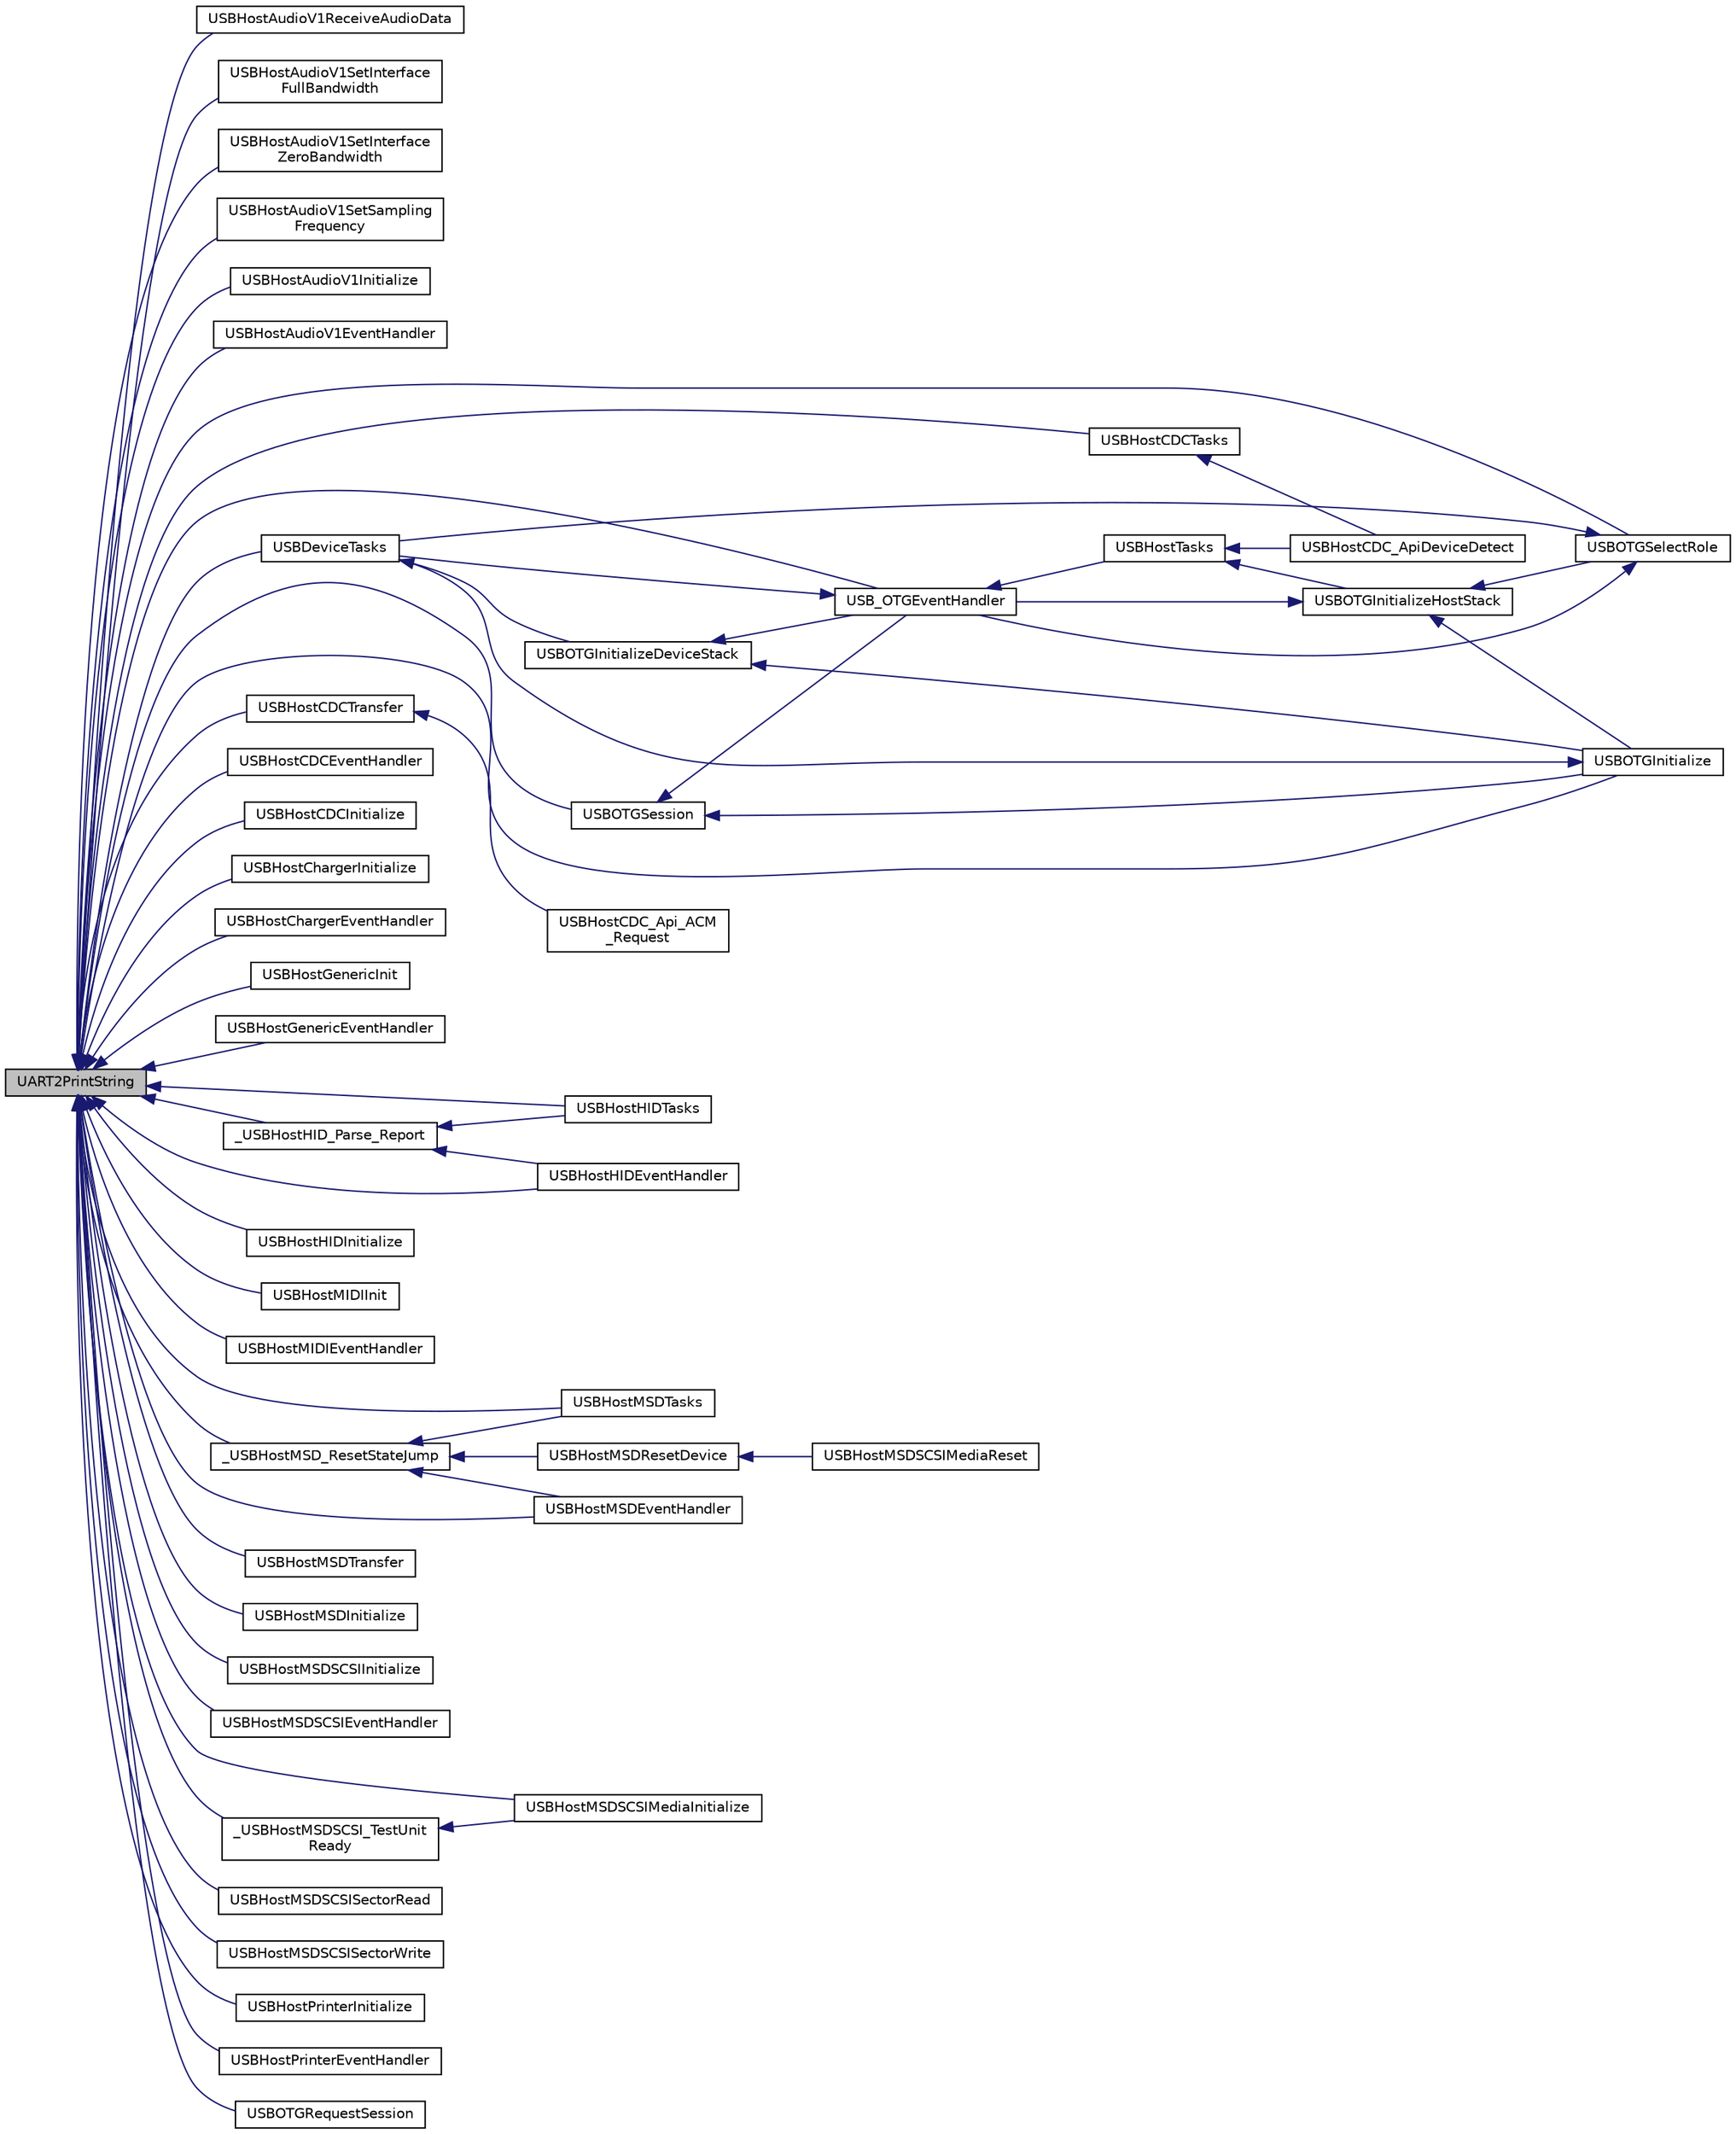 digraph "UART2PrintString"
{
  edge [fontname="Helvetica",fontsize="10",labelfontname="Helvetica",labelfontsize="10"];
  node [fontname="Helvetica",fontsize="10",shape=record];
  rankdir="LR";
  Node1 [label="UART2PrintString",height=0.2,width=0.4,color="black", fillcolor="grey75", style="filled", fontcolor="black"];
  Node1 -> Node2 [dir="back",color="midnightblue",fontsize="10",style="solid"];
  Node2 [label="USBHostAudioV1ReceiveAudioData",height=0.2,width=0.4,color="black", fillcolor="white", style="filled",URL="$usb__host__audio__v1_8c.html#a7e8225c49c425f01d701bfc19def1d6d"];
  Node1 -> Node3 [dir="back",color="midnightblue",fontsize="10",style="solid"];
  Node3 [label="USBHostAudioV1SetInterface\lFullBandwidth",height=0.2,width=0.4,color="black", fillcolor="white", style="filled",URL="$usb__host__audio__v1_8c.html#a36b0b9dacba16ed6814e80bb7d1b28fb"];
  Node1 -> Node4 [dir="back",color="midnightblue",fontsize="10",style="solid"];
  Node4 [label="USBHostAudioV1SetInterface\lZeroBandwidth",height=0.2,width=0.4,color="black", fillcolor="white", style="filled",URL="$usb__host__audio__v1_8c.html#ae4fcdb5b497fe8a416d7b791ea44aa37"];
  Node1 -> Node5 [dir="back",color="midnightblue",fontsize="10",style="solid"];
  Node5 [label="USBHostAudioV1SetSampling\lFrequency",height=0.2,width=0.4,color="black", fillcolor="white", style="filled",URL="$usb__host__audio__v1_8c.html#aba866ef9d87f8a178e3b4814ebee7c06"];
  Node1 -> Node6 [dir="back",color="midnightblue",fontsize="10",style="solid"];
  Node6 [label="USBHostAudioV1Initialize",height=0.2,width=0.4,color="black", fillcolor="white", style="filled",URL="$usb__host__audio__v1_8c.html#a49268d7d051fdd76019281a5989779ad"];
  Node1 -> Node7 [dir="back",color="midnightblue",fontsize="10",style="solid"];
  Node7 [label="USBHostAudioV1EventHandler",height=0.2,width=0.4,color="black", fillcolor="white", style="filled",URL="$usb__host__audio__v1_8c.html#ad0561733bbc8aa75b2f492b6e94306f0"];
  Node1 -> Node8 [dir="back",color="midnightblue",fontsize="10",style="solid"];
  Node8 [label="USBHostCDCTasks",height=0.2,width=0.4,color="black", fillcolor="white", style="filled",URL="$usb__host__cdc_8c.html#a6e595b04dc00545e596306e7f4b3fa3d"];
  Node8 -> Node9 [dir="back",color="midnightblue",fontsize="10",style="solid"];
  Node9 [label="USBHostCDC_ApiDeviceDetect",height=0.2,width=0.4,color="black", fillcolor="white", style="filled",URL="$usb__host__cdc__interface_8c.html#aebb742aa385542e9b8163cea4f7604fc"];
  Node1 -> Node10 [dir="back",color="midnightblue",fontsize="10",style="solid"];
  Node10 [label="USBHostCDCTransfer",height=0.2,width=0.4,color="black", fillcolor="white", style="filled",URL="$usb__host__cdc_8c.html#afaeafef25dcd0f4c8e3584fa8e89cd43"];
  Node10 -> Node11 [dir="back",color="midnightblue",fontsize="10",style="solid"];
  Node11 [label="USBHostCDC_Api_ACM\l_Request",height=0.2,width=0.4,color="black", fillcolor="white", style="filled",URL="$usb__host__cdc__interface_8c.html#aa8e1f0f1a5f435e164ce2ee047c2adb5"];
  Node1 -> Node12 [dir="back",color="midnightblue",fontsize="10",style="solid"];
  Node12 [label="USBHostCDCEventHandler",height=0.2,width=0.4,color="black", fillcolor="white", style="filled",URL="$usb__host__cdc_8c.html#ae649881c3336ca01be846a3edc875946"];
  Node1 -> Node13 [dir="back",color="midnightblue",fontsize="10",style="solid"];
  Node13 [label="USBHostCDCInitialize",height=0.2,width=0.4,color="black", fillcolor="white", style="filled",URL="$usb__host__cdc_8c.html#a2891ef7047136f99fb381a85624fcdb8"];
  Node1 -> Node14 [dir="back",color="midnightblue",fontsize="10",style="solid"];
  Node14 [label="USBHostChargerInitialize",height=0.2,width=0.4,color="black", fillcolor="white", style="filled",URL="$usb__host__charger_8c.html#a0efb2c1bc0f7ddb0c32149c401d8f506"];
  Node1 -> Node15 [dir="back",color="midnightblue",fontsize="10",style="solid"];
  Node15 [label="USBHostChargerEventHandler",height=0.2,width=0.4,color="black", fillcolor="white", style="filled",URL="$usb__host__charger_8c.html#abc3228ca8fd62b202f1aa62381cb528b"];
  Node1 -> Node16 [dir="back",color="midnightblue",fontsize="10",style="solid"];
  Node16 [label="USBHostGenericInit",height=0.2,width=0.4,color="black", fillcolor="white", style="filled",URL="$usb__host__generic_8c.html#a50f2b1039d611d9004a974cfb0cc25f6"];
  Node1 -> Node17 [dir="back",color="midnightblue",fontsize="10",style="solid"];
  Node17 [label="USBHostGenericEventHandler",height=0.2,width=0.4,color="black", fillcolor="white", style="filled",URL="$usb__host__generic_8c.html#ab6793d6131600ac70dcd090a174b05a6"];
  Node1 -> Node18 [dir="back",color="midnightblue",fontsize="10",style="solid"];
  Node18 [label="USBHostHIDTasks",height=0.2,width=0.4,color="black", fillcolor="white", style="filled",URL="$usb__host__hid_8c.html#a7339c9ce88c387efd28375603415b491"];
  Node1 -> Node19 [dir="back",color="midnightblue",fontsize="10",style="solid"];
  Node19 [label="USBHostHIDEventHandler",height=0.2,width=0.4,color="black", fillcolor="white", style="filled",URL="$usb__host__hid_8c.html#a335c24d86278a16d7b5a04a4bec190e5"];
  Node1 -> Node20 [dir="back",color="midnightblue",fontsize="10",style="solid"];
  Node20 [label="USBHostHIDInitialize",height=0.2,width=0.4,color="black", fillcolor="white", style="filled",URL="$usb__host__hid_8c.html#aaadc9ad61bd781fd1bceb5b2b09c5d11"];
  Node1 -> Node21 [dir="back",color="midnightblue",fontsize="10",style="solid"];
  Node21 [label="_USBHostHID_Parse_Report",height=0.2,width=0.4,color="black", fillcolor="white", style="filled",URL="$usb__host__hid__parser_8c.html#a751d1894f6255eceaf88d42685fe22df"];
  Node21 -> Node18 [dir="back",color="midnightblue",fontsize="10",style="solid"];
  Node21 -> Node19 [dir="back",color="midnightblue",fontsize="10",style="solid"];
  Node1 -> Node22 [dir="back",color="midnightblue",fontsize="10",style="solid"];
  Node22 [label="USBHostMIDIInit",height=0.2,width=0.4,color="black", fillcolor="white", style="filled",URL="$usb__host__midi_8c.html#a2f956e35e63ed6de41ec41757fef067a"];
  Node1 -> Node23 [dir="back",color="midnightblue",fontsize="10",style="solid"];
  Node23 [label="USBHostMIDIEventHandler",height=0.2,width=0.4,color="black", fillcolor="white", style="filled",URL="$usb__host__midi_8c.html#a854130c359b51285f7a3e08525a56f10"];
  Node1 -> Node24 [dir="back",color="midnightblue",fontsize="10",style="solid"];
  Node24 [label="USBHostMSDTasks",height=0.2,width=0.4,color="black", fillcolor="white", style="filled",URL="$usb__host__msd_8c.html#aa41223ae18108ca0d663875f47a3ae37"];
  Node1 -> Node25 [dir="back",color="midnightblue",fontsize="10",style="solid"];
  Node25 [label="USBHostMSDTransfer",height=0.2,width=0.4,color="black", fillcolor="white", style="filled",URL="$usb__host__msd_8c.html#a609b0f6a6da6ce032bdb5131e45cc304"];
  Node1 -> Node26 [dir="back",color="midnightblue",fontsize="10",style="solid"];
  Node26 [label="USBHostMSDInitialize",height=0.2,width=0.4,color="black", fillcolor="white", style="filled",URL="$usb__host__msd_8c.html#abbaac4652a1a79fa87704d2474673d6a"];
  Node1 -> Node27 [dir="back",color="midnightblue",fontsize="10",style="solid"];
  Node27 [label="USBHostMSDEventHandler",height=0.2,width=0.4,color="black", fillcolor="white", style="filled",URL="$usb__host__msd_8c.html#a694dc670eeeba6b473c1bf3ab5ec1fd8"];
  Node1 -> Node28 [dir="back",color="midnightblue",fontsize="10",style="solid"];
  Node28 [label="_USBHostMSD_ResetStateJump",height=0.2,width=0.4,color="black", fillcolor="white", style="filled",URL="$usb__host__msd_8c.html#acbd0bfa9f919bb3373ddda4e0ab7471c"];
  Node28 -> Node29 [dir="back",color="midnightblue",fontsize="10",style="solid"];
  Node29 [label="USBHostMSDResetDevice",height=0.2,width=0.4,color="black", fillcolor="white", style="filled",URL="$usb__host__msd_8c.html#a471f34a41f04869f8f32209c086729d7"];
  Node29 -> Node30 [dir="back",color="midnightblue",fontsize="10",style="solid"];
  Node30 [label="USBHostMSDSCSIMediaReset",height=0.2,width=0.4,color="black", fillcolor="white", style="filled",URL="$usb__host__msd__scsi_8c.html#accbed29f0f0ddcc1fc0a8af39f8c1fc3"];
  Node28 -> Node24 [dir="back",color="midnightblue",fontsize="10",style="solid"];
  Node28 -> Node27 [dir="back",color="midnightblue",fontsize="10",style="solid"];
  Node1 -> Node31 [dir="back",color="midnightblue",fontsize="10",style="solid"];
  Node31 [label="USBHostMSDSCSIInitialize",height=0.2,width=0.4,color="black", fillcolor="white", style="filled",URL="$usb__host__msd__scsi_8c.html#a024a5b337f32ca13ae6495e26116efd8"];
  Node1 -> Node32 [dir="back",color="midnightblue",fontsize="10",style="solid"];
  Node32 [label="USBHostMSDSCSIEventHandler",height=0.2,width=0.4,color="black", fillcolor="white", style="filled",URL="$usb__host__msd__scsi_8c.html#af5e1dffb6efb1a7a72ce3e2db06f9218"];
  Node1 -> Node33 [dir="back",color="midnightblue",fontsize="10",style="solid"];
  Node33 [label="USBHostMSDSCSIMediaInitialize",height=0.2,width=0.4,color="black", fillcolor="white", style="filled",URL="$usb__host__msd__scsi_8c.html#aac13cd808cbcb04924726ee15fa04e06"];
  Node1 -> Node34 [dir="back",color="midnightblue",fontsize="10",style="solid"];
  Node34 [label="USBHostMSDSCSISectorRead",height=0.2,width=0.4,color="black", fillcolor="white", style="filled",URL="$usb__host__msd__scsi_8c.html#a92e2c21c51d1130da948cde172bd4f01"];
  Node1 -> Node35 [dir="back",color="midnightblue",fontsize="10",style="solid"];
  Node35 [label="USBHostMSDSCSISectorWrite",height=0.2,width=0.4,color="black", fillcolor="white", style="filled",URL="$usb__host__msd__scsi_8c.html#afaa3df8cd0d59961feefbb4a627c1338"];
  Node1 -> Node36 [dir="back",color="midnightblue",fontsize="10",style="solid"];
  Node36 [label="_USBHostMSDSCSI_TestUnit\lReady",height=0.2,width=0.4,color="black", fillcolor="white", style="filled",URL="$usb__host__msd__scsi_8c.html#a1b63183d5e6748616592844f2bdece15"];
  Node36 -> Node33 [dir="back",color="midnightblue",fontsize="10",style="solid"];
  Node1 -> Node37 [dir="back",color="midnightblue",fontsize="10",style="solid"];
  Node37 [label="USBHostPrinterInitialize",height=0.2,width=0.4,color="black", fillcolor="white", style="filled",URL="$usb__host__printer_8c.html#a7c2c11f9c18453fff06b06533ac59f97"];
  Node1 -> Node38 [dir="back",color="midnightblue",fontsize="10",style="solid"];
  Node38 [label="USBHostPrinterEventHandler",height=0.2,width=0.4,color="black", fillcolor="white", style="filled",URL="$usb__host__printer_8c.html#a5e1b4daf8b38172c637641f4adff5f4d"];
  Node1 -> Node39 [dir="back",color="midnightblue",fontsize="10",style="solid"];
  Node39 [label="USBDeviceTasks",height=0.2,width=0.4,color="black", fillcolor="white", style="filled",URL="$usb__device_8c.html#af35807553af66eab5b5d459fa13b274e"];
  Node39 -> Node40 [dir="back",color="midnightblue",fontsize="10",style="solid"];
  Node40 [label="USBOTGInitializeDeviceStack",height=0.2,width=0.4,color="black", fillcolor="white", style="filled",URL="$usb__otg_8c.html#a24df6380f3917b867cf25d53dd5216a5"];
  Node40 -> Node41 [dir="back",color="midnightblue",fontsize="10",style="solid"];
  Node41 [label="USBOTGInitialize",height=0.2,width=0.4,color="black", fillcolor="white", style="filled",URL="$usb__otg_8c.html#a1821d7229191e748ee716d497b14e5a2"];
  Node41 -> Node39 [dir="back",color="midnightblue",fontsize="10",style="solid"];
  Node40 -> Node42 [dir="back",color="midnightblue",fontsize="10",style="solid"];
  Node42 [label="USB_OTGEventHandler",height=0.2,width=0.4,color="black", fillcolor="white", style="filled",URL="$usb__otg_8c.html#ac5d1852c92a2364bf541966638962f42"];
  Node42 -> Node39 [dir="back",color="midnightblue",fontsize="10",style="solid"];
  Node42 -> Node43 [dir="back",color="midnightblue",fontsize="10",style="solid"];
  Node43 [label="USBHostTasks",height=0.2,width=0.4,color="black", fillcolor="white", style="filled",URL="$usb__host_8c.html#acc6184ed42d388b3d1a3fbc889c7cd68"];
  Node43 -> Node9 [dir="back",color="midnightblue",fontsize="10",style="solid"];
  Node43 -> Node44 [dir="back",color="midnightblue",fontsize="10",style="solid"];
  Node44 [label="USBOTGInitializeHostStack",height=0.2,width=0.4,color="black", fillcolor="white", style="filled",URL="$usb__otg_8c.html#af98c8bdc0cfbf9860490d6ae5a9d22da"];
  Node44 -> Node41 [dir="back",color="midnightblue",fontsize="10",style="solid"];
  Node44 -> Node45 [dir="back",color="midnightblue",fontsize="10",style="solid"];
  Node45 [label="USBOTGSelectRole",height=0.2,width=0.4,color="black", fillcolor="white", style="filled",URL="$usb__otg_8c.html#a6b7e526fa731f878145d8a05ac1afc02"];
  Node45 -> Node39 [dir="back",color="midnightblue",fontsize="10",style="solid"];
  Node45 -> Node42 [dir="back",color="midnightblue",fontsize="10",style="solid"];
  Node44 -> Node42 [dir="back",color="midnightblue",fontsize="10",style="solid"];
  Node1 -> Node41 [dir="back",color="midnightblue",fontsize="10",style="solid"];
  Node1 -> Node45 [dir="back",color="midnightblue",fontsize="10",style="solid"];
  Node1 -> Node46 [dir="back",color="midnightblue",fontsize="10",style="solid"];
  Node46 [label="USBOTGRequestSession",height=0.2,width=0.4,color="black", fillcolor="white", style="filled",URL="$usb__otg_8c.html#ae49406ca45bfd7bfb8e30a098704c17e"];
  Node1 -> Node47 [dir="back",color="midnightblue",fontsize="10",style="solid"];
  Node47 [label="USBOTGSession",height=0.2,width=0.4,color="black", fillcolor="white", style="filled",URL="$usb__otg_8c.html#a52227c6960c364c50d195616c1aca26e"];
  Node47 -> Node41 [dir="back",color="midnightblue",fontsize="10",style="solid"];
  Node47 -> Node42 [dir="back",color="midnightblue",fontsize="10",style="solid"];
  Node1 -> Node42 [dir="back",color="midnightblue",fontsize="10",style="solid"];
}
